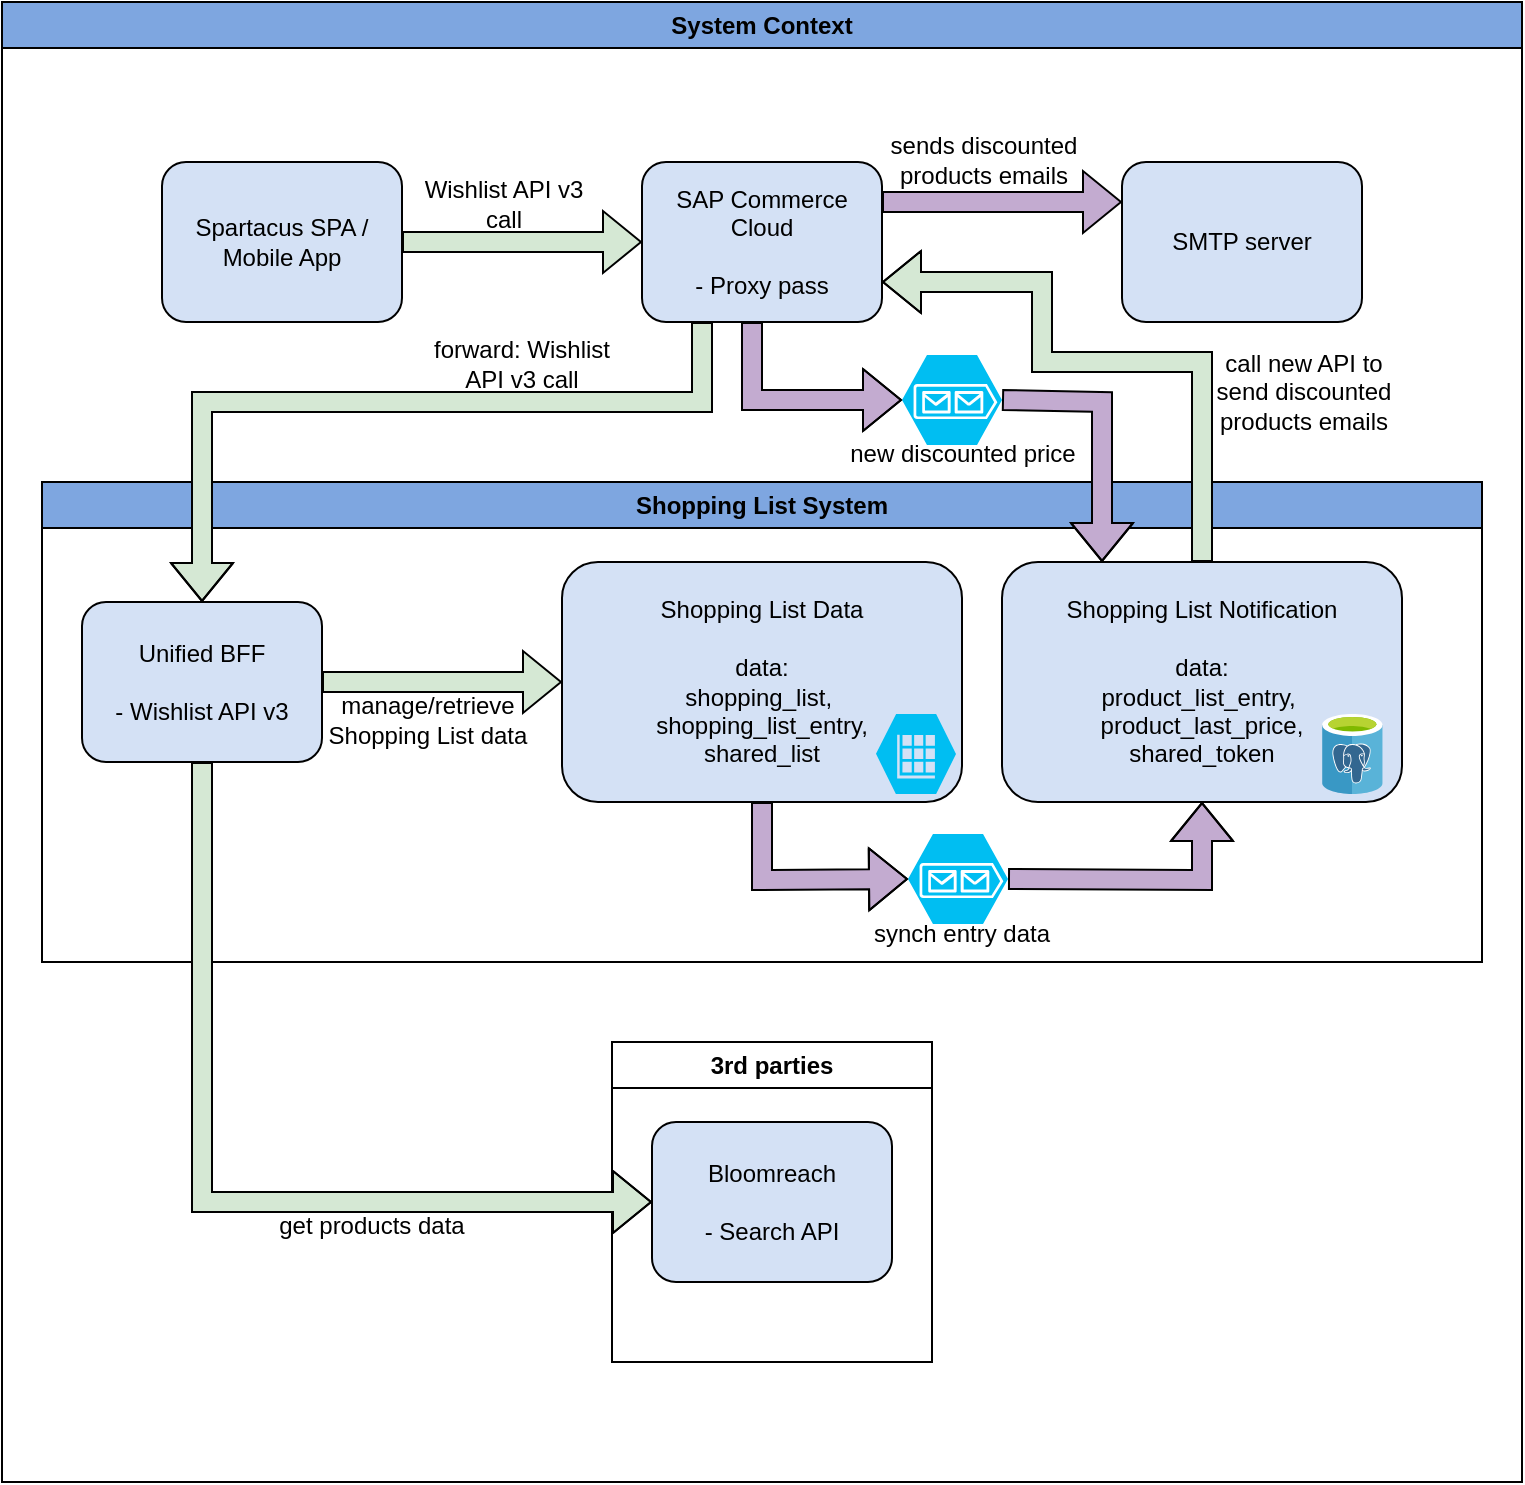 <mxfile version="26.2.10">
  <diagram name="Page-1" id="DioN3vKvDdtRgjWv3006">
    <mxGraphModel dx="1454" dy="688" grid="1" gridSize="10" guides="1" tooltips="1" connect="1" arrows="1" fold="1" page="1" pageScale="1" pageWidth="850" pageHeight="1100" math="0" shadow="0">
      <root>
        <mxCell id="0" />
        <mxCell id="1" parent="0" />
        <mxCell id="btTFtOFUsATWntGMi6Mw-1" value="System Context" style="swimlane;whiteSpace=wrap;html=1;fillColor=#7EA6E0;" vertex="1" parent="1">
          <mxGeometry x="40" y="40" width="760" height="740" as="geometry">
            <mxRectangle x="40" y="40" width="130" height="30" as="alternateBounds" />
          </mxGeometry>
        </mxCell>
        <mxCell id="btTFtOFUsATWntGMi6Mw-2" value="Spartacus SPA / Mobile App" style="rounded=1;whiteSpace=wrap;html=1;fillColor=#D4E1F5;" vertex="1" parent="btTFtOFUsATWntGMi6Mw-1">
          <mxGeometry x="80" y="80" width="120" height="80" as="geometry" />
        </mxCell>
        <mxCell id="btTFtOFUsATWntGMi6Mw-3" value="SAP Commerce Cloud&lt;div&gt;&lt;br&gt;&lt;/div&gt;&lt;div&gt;- Proxy pass&lt;/div&gt;" style="rounded=1;whiteSpace=wrap;html=1;fillColor=#D4E1F5;" vertex="1" parent="btTFtOFUsATWntGMi6Mw-1">
          <mxGeometry x="320" y="80" width="120" height="80" as="geometry" />
        </mxCell>
        <mxCell id="btTFtOFUsATWntGMi6Mw-4" value="SMTP server" style="rounded=1;whiteSpace=wrap;html=1;fillColor=#D4E1F5;" vertex="1" parent="btTFtOFUsATWntGMi6Mw-1">
          <mxGeometry x="560" y="80" width="120" height="80" as="geometry" />
        </mxCell>
        <mxCell id="btTFtOFUsATWntGMi6Mw-5" value="" style="shape=flexArrow;endArrow=classic;html=1;rounded=0;exitX=1;exitY=0.5;exitDx=0;exitDy=0;entryX=0;entryY=0.5;entryDx=0;entryDy=0;fillColor=#D5E8D4;" edge="1" parent="btTFtOFUsATWntGMi6Mw-1" source="btTFtOFUsATWntGMi6Mw-2" target="btTFtOFUsATWntGMi6Mw-3">
          <mxGeometry width="50" height="50" relative="1" as="geometry">
            <mxPoint x="400" y="340" as="sourcePoint" />
            <mxPoint x="450" y="290" as="targetPoint" />
          </mxGeometry>
        </mxCell>
        <mxCell id="btTFtOFUsATWntGMi6Mw-7" value="Wishlist API v3 call" style="text;html=1;align=center;verticalAlign=middle;whiteSpace=wrap;rounded=0;" vertex="1" parent="btTFtOFUsATWntGMi6Mw-1">
          <mxGeometry x="201" y="86" width="100" height="30" as="geometry" />
        </mxCell>
        <mxCell id="btTFtOFUsATWntGMi6Mw-8" value="sends discounted&lt;div&gt;&lt;span style=&quot;background-color: transparent; color: light-dark(rgb(0, 0, 0), rgb(255, 255, 255));&quot;&gt;products emails&lt;/span&gt;&lt;/div&gt;" style="text;html=1;align=center;verticalAlign=middle;whiteSpace=wrap;rounded=0;" vertex="1" parent="btTFtOFUsATWntGMi6Mw-1">
          <mxGeometry x="436" y="64" width="110" height="30" as="geometry" />
        </mxCell>
        <mxCell id="btTFtOFUsATWntGMi6Mw-11" value="Shopping List System" style="swimlane;whiteSpace=wrap;html=1;fillColor=#7EA6E0;" vertex="1" parent="btTFtOFUsATWntGMi6Mw-1">
          <mxGeometry x="20" y="240" width="720" height="240" as="geometry" />
        </mxCell>
        <mxCell id="btTFtOFUsATWntGMi6Mw-10" value="Unified BFF&lt;div&gt;&lt;br&gt;&lt;div&gt;- Wishlist API v3&lt;/div&gt;&lt;/div&gt;" style="rounded=1;whiteSpace=wrap;html=1;fillColor=#D4E1F5;" vertex="1" parent="btTFtOFUsATWntGMi6Mw-11">
          <mxGeometry x="20" y="60" width="120" height="80" as="geometry" />
        </mxCell>
        <mxCell id="btTFtOFUsATWntGMi6Mw-14" value="Shopping List Data&lt;br&gt;&lt;div&gt;&lt;br&gt;&lt;/div&gt;&lt;div&gt;data:&lt;/div&gt;&lt;div&gt;shopping_list,&amp;nbsp;&lt;/div&gt;&lt;div&gt;shopping_list_entry,&lt;/div&gt;&lt;div&gt;shared_list&lt;/div&gt;" style="rounded=1;whiteSpace=wrap;html=1;fillColor=#D4E1F5;" vertex="1" parent="btTFtOFUsATWntGMi6Mw-11">
          <mxGeometry x="260" y="40" width="200" height="120" as="geometry" />
        </mxCell>
        <mxCell id="btTFtOFUsATWntGMi6Mw-17" value="" style="verticalLabelPosition=bottom;html=1;verticalAlign=top;align=center;strokeColor=none;fillColor=#00BEF2;shape=mxgraph.azure.storage_table;" vertex="1" parent="btTFtOFUsATWntGMi6Mw-11">
          <mxGeometry x="417" y="116" width="40" height="40" as="geometry" />
        </mxCell>
        <mxCell id="btTFtOFUsATWntGMi6Mw-22" value="Shopping List Notification&lt;br&gt;&lt;div&gt;&lt;br&gt;&lt;/div&gt;&lt;div&gt;data:&lt;/div&gt;&lt;div&gt;product_list_entry,&amp;nbsp;&lt;/div&gt;&lt;div&gt;product_last_price,&lt;/div&gt;&lt;div&gt;shared_token&lt;/div&gt;" style="rounded=1;whiteSpace=wrap;html=1;fillColor=#D4E1F5;" vertex="1" parent="btTFtOFUsATWntGMi6Mw-11">
          <mxGeometry x="480" y="40" width="200" height="120" as="geometry" />
        </mxCell>
        <mxCell id="btTFtOFUsATWntGMi6Mw-23" value="" style="image;sketch=0;aspect=fixed;html=1;points=[];align=center;fontSize=12;image=img/lib/mscae/Azure_Database_for_PostgreSQL_servers.svg;" vertex="1" parent="btTFtOFUsATWntGMi6Mw-11">
          <mxGeometry x="640" y="116" width="30.4" height="40" as="geometry" />
        </mxCell>
        <mxCell id="btTFtOFUsATWntGMi6Mw-24" value="" style="verticalLabelPosition=bottom;html=1;verticalAlign=top;align=center;strokeColor=none;fillColor=#00BEF2;shape=mxgraph.azure.storage_queue;" vertex="1" parent="btTFtOFUsATWntGMi6Mw-11">
          <mxGeometry x="433" y="176" width="50" height="45" as="geometry" />
        </mxCell>
        <mxCell id="btTFtOFUsATWntGMi6Mw-25" value="" style="shape=flexArrow;endArrow=classic;html=1;rounded=0;exitX=0.5;exitY=1;exitDx=0;exitDy=0;entryX=0;entryY=0.5;entryDx=0;entryDy=0;fillColor=#C3ABD0;entryPerimeter=0;" edge="1" parent="btTFtOFUsATWntGMi6Mw-11" source="btTFtOFUsATWntGMi6Mw-14" target="btTFtOFUsATWntGMi6Mw-24">
          <mxGeometry width="50" height="50" relative="1" as="geometry">
            <mxPoint x="170" y="210" as="sourcePoint" />
            <mxPoint x="290" y="210" as="targetPoint" />
            <Array as="points">
              <mxPoint x="360" y="199" />
            </Array>
          </mxGeometry>
        </mxCell>
        <mxCell id="btTFtOFUsATWntGMi6Mw-26" value="" style="shape=flexArrow;endArrow=classic;html=1;rounded=0;entryX=0.5;entryY=1;entryDx=0;entryDy=0;fillColor=#C3ABD0;exitX=1;exitY=0.5;exitDx=0;exitDy=0;exitPerimeter=0;" edge="1" parent="btTFtOFUsATWntGMi6Mw-11" source="btTFtOFUsATWntGMi6Mw-24" target="btTFtOFUsATWntGMi6Mw-22">
          <mxGeometry width="50" height="50" relative="1" as="geometry">
            <mxPoint x="540" y="230" as="sourcePoint" />
            <mxPoint x="680" y="215" as="targetPoint" />
            <Array as="points">
              <mxPoint x="580" y="199" />
            </Array>
          </mxGeometry>
        </mxCell>
        <mxCell id="btTFtOFUsATWntGMi6Mw-27" value="" style="shape=flexArrow;endArrow=classic;html=1;rounded=0;exitX=1;exitY=0.5;exitDx=0;exitDy=0;entryX=0;entryY=0.5;entryDx=0;entryDy=0;fillColor=#D5E8D4;" edge="1" parent="btTFtOFUsATWntGMi6Mw-11" source="btTFtOFUsATWntGMi6Mw-10" target="btTFtOFUsATWntGMi6Mw-14">
          <mxGeometry width="50" height="50" relative="1" as="geometry">
            <mxPoint x="140" y="176" as="sourcePoint" />
            <mxPoint x="260" y="176" as="targetPoint" />
          </mxGeometry>
        </mxCell>
        <mxCell id="btTFtOFUsATWntGMi6Mw-28" value="manage/retrieve&lt;div&gt;Shopping List data&lt;/div&gt;" style="text;html=1;align=center;verticalAlign=middle;whiteSpace=wrap;rounded=0;" vertex="1" parent="btTFtOFUsATWntGMi6Mw-11">
          <mxGeometry x="138" y="104" width="110" height="30" as="geometry" />
        </mxCell>
        <mxCell id="btTFtOFUsATWntGMi6Mw-44" value="synch entry data" style="text;html=1;align=center;verticalAlign=middle;whiteSpace=wrap;rounded=0;" vertex="1" parent="btTFtOFUsATWntGMi6Mw-11">
          <mxGeometry x="410" y="211" width="100" height="30" as="geometry" />
        </mxCell>
        <mxCell id="btTFtOFUsATWntGMi6Mw-12" value="" style="shape=flexArrow;endArrow=classic;html=1;rounded=0;exitX=0.25;exitY=1;exitDx=0;exitDy=0;entryX=0.5;entryY=0;entryDx=0;entryDy=0;fillColor=#D5E8D4;" edge="1" parent="btTFtOFUsATWntGMi6Mw-1" source="btTFtOFUsATWntGMi6Mw-3" target="btTFtOFUsATWntGMi6Mw-10">
          <mxGeometry width="50" height="50" relative="1" as="geometry">
            <mxPoint x="130" y="200" as="sourcePoint" />
            <mxPoint x="250" y="200" as="targetPoint" />
            <Array as="points">
              <mxPoint x="350" y="200" />
              <mxPoint x="100" y="200" />
            </Array>
          </mxGeometry>
        </mxCell>
        <mxCell id="btTFtOFUsATWntGMi6Mw-13" value="forward: Wishlist API v3 call" style="text;html=1;align=center;verticalAlign=middle;whiteSpace=wrap;rounded=0;" vertex="1" parent="btTFtOFUsATWntGMi6Mw-1">
          <mxGeometry x="210" y="166" width="100" height="30" as="geometry" />
        </mxCell>
        <mxCell id="btTFtOFUsATWntGMi6Mw-40" value="" style="verticalLabelPosition=bottom;html=1;verticalAlign=top;align=center;strokeColor=none;fillColor=#00BEF2;shape=mxgraph.azure.storage_queue;" vertex="1" parent="btTFtOFUsATWntGMi6Mw-1">
          <mxGeometry x="450" y="176.5" width="50" height="45" as="geometry" />
        </mxCell>
        <mxCell id="btTFtOFUsATWntGMi6Mw-41" value="" style="shape=flexArrow;endArrow=classic;html=1;rounded=0;exitX=0.5;exitY=1;exitDx=0;exitDy=0;entryX=0;entryY=0.5;entryDx=0;entryDy=0;fillColor=#C3ABD0;entryPerimeter=0;" edge="1" parent="btTFtOFUsATWntGMi6Mw-1" target="btTFtOFUsATWntGMi6Mw-40">
          <mxGeometry width="50" height="50" relative="1" as="geometry">
            <mxPoint x="375" y="160" as="sourcePoint" />
            <mxPoint x="455" y="221.5" as="targetPoint" />
            <Array as="points">
              <mxPoint x="375" y="199" />
            </Array>
          </mxGeometry>
        </mxCell>
        <mxCell id="btTFtOFUsATWntGMi6Mw-43" value="" style="shape=flexArrow;endArrow=classic;html=1;rounded=0;exitX=1;exitY=0.5;exitDx=0;exitDy=0;entryX=0.25;entryY=0;entryDx=0;entryDy=0;fillColor=#C3ABD0;exitPerimeter=0;" edge="1" parent="btTFtOFUsATWntGMi6Mw-1" source="btTFtOFUsATWntGMi6Mw-40" target="btTFtOFUsATWntGMi6Mw-22">
          <mxGeometry width="50" height="50" relative="1" as="geometry">
            <mxPoint x="530" y="198.5" as="sourcePoint" />
            <mxPoint x="650" y="198.5" as="targetPoint" />
            <Array as="points">
              <mxPoint x="550" y="200" />
            </Array>
          </mxGeometry>
        </mxCell>
        <mxCell id="btTFtOFUsATWntGMi6Mw-57" value="new discounted price" style="text;html=1;align=center;verticalAlign=middle;whiteSpace=wrap;rounded=0;" vertex="1" parent="btTFtOFUsATWntGMi6Mw-1">
          <mxGeometry x="422.5" y="211" width="115" height="30" as="geometry" />
        </mxCell>
        <mxCell id="btTFtOFUsATWntGMi6Mw-58" value="" style="shape=flexArrow;endArrow=classic;html=1;rounded=0;exitX=1;exitY=0.25;exitDx=0;exitDy=0;entryX=0;entryY=0.25;entryDx=0;entryDy=0;fillColor=#C3ABD0;" edge="1" parent="btTFtOFUsATWntGMi6Mw-1" source="btTFtOFUsATWntGMi6Mw-3" target="btTFtOFUsATWntGMi6Mw-4">
          <mxGeometry width="50" height="50" relative="1" as="geometry">
            <mxPoint x="640" y="210" as="sourcePoint" />
            <mxPoint x="760" y="210" as="targetPoint" />
          </mxGeometry>
        </mxCell>
        <mxCell id="btTFtOFUsATWntGMi6Mw-59" value="" style="shape=flexArrow;endArrow=classic;html=1;rounded=0;exitX=0.5;exitY=0;exitDx=0;exitDy=0;entryX=1;entryY=0.75;entryDx=0;entryDy=0;fillColor=#D5E8D4;" edge="1" parent="btTFtOFUsATWntGMi6Mw-1" source="btTFtOFUsATWntGMi6Mw-22" target="btTFtOFUsATWntGMi6Mw-3">
          <mxGeometry width="50" height="50" relative="1" as="geometry">
            <mxPoint x="650" y="198.5" as="sourcePoint" />
            <mxPoint x="770" y="198.5" as="targetPoint" />
            <Array as="points">
              <mxPoint x="600" y="180" />
              <mxPoint x="520" y="180" />
              <mxPoint x="520" y="140" />
            </Array>
          </mxGeometry>
        </mxCell>
        <mxCell id="btTFtOFUsATWntGMi6Mw-60" value="call new API to send discounted&lt;div&gt;&lt;span style=&quot;background-color: transparent; color: light-dark(rgb(0, 0, 0), rgb(255, 255, 255));&quot;&gt;products emails&lt;/span&gt;&lt;/div&gt;" style="text;html=1;align=center;verticalAlign=middle;whiteSpace=wrap;rounded=0;" vertex="1" parent="btTFtOFUsATWntGMi6Mw-1">
          <mxGeometry x="601" y="180" width="100" height="30" as="geometry" />
        </mxCell>
        <mxCell id="btTFtOFUsATWntGMi6Mw-62" value="3rd parties" style="swimlane;whiteSpace=wrap;html=1;" vertex="1" parent="btTFtOFUsATWntGMi6Mw-1">
          <mxGeometry x="305" y="520" width="160" height="160" as="geometry" />
        </mxCell>
        <mxCell id="btTFtOFUsATWntGMi6Mw-61" value="&lt;div&gt;Bloomreach&lt;/div&gt;&lt;div&gt;&lt;br&gt;&lt;div&gt;- Search API&lt;/div&gt;&lt;/div&gt;" style="rounded=1;whiteSpace=wrap;html=1;fillColor=#D4E1F5;" vertex="1" parent="btTFtOFUsATWntGMi6Mw-62">
          <mxGeometry x="20" y="40" width="120" height="80" as="geometry" />
        </mxCell>
        <mxCell id="btTFtOFUsATWntGMi6Mw-63" value="" style="shape=flexArrow;endArrow=classic;html=1;rounded=0;exitX=0.5;exitY=1;exitDx=0;exitDy=0;entryX=0;entryY=0.5;entryDx=0;entryDy=0;fillColor=#D5E8D4;" edge="1" parent="btTFtOFUsATWntGMi6Mw-1" source="btTFtOFUsATWntGMi6Mw-10" target="btTFtOFUsATWntGMi6Mw-61">
          <mxGeometry width="50" height="50" relative="1" as="geometry">
            <mxPoint x="90" y="460" as="sourcePoint" />
            <mxPoint x="210" y="460" as="targetPoint" />
            <Array as="points">
              <mxPoint x="100" y="600" />
            </Array>
          </mxGeometry>
        </mxCell>
        <mxCell id="btTFtOFUsATWntGMi6Mw-64" value="get products data" style="text;html=1;align=center;verticalAlign=middle;whiteSpace=wrap;rounded=0;" vertex="1" parent="btTFtOFUsATWntGMi6Mw-1">
          <mxGeometry x="130" y="597" width="110" height="30" as="geometry" />
        </mxCell>
      </root>
    </mxGraphModel>
  </diagram>
</mxfile>
